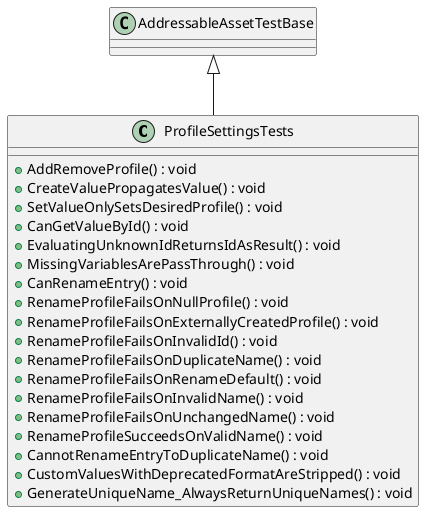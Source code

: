 @startuml
class ProfileSettingsTests {
    + AddRemoveProfile() : void
    + CreateValuePropagatesValue() : void
    + SetValueOnlySetsDesiredProfile() : void
    + CanGetValueById() : void
    + EvaluatingUnknownIdReturnsIdAsResult() : void
    + MissingVariablesArePassThrough() : void
    + CanRenameEntry() : void
    + RenameProfileFailsOnNullProfile() : void
    + RenameProfileFailsOnExternallyCreatedProfile() : void
    + RenameProfileFailsOnInvalidId() : void
    + RenameProfileFailsOnDuplicateName() : void
    + RenameProfileFailsOnRenameDefault() : void
    + RenameProfileFailsOnInvalidName() : void
    + RenameProfileFailsOnUnchangedName() : void
    + RenameProfileSucceedsOnValidName() : void
    + CannotRenameEntryToDuplicateName() : void
    + CustomValuesWithDeprecatedFormatAreStripped() : void
    + GenerateUniqueName_AlwaysReturnUniqueNames() : void
}
AddressableAssetTestBase <|-- ProfileSettingsTests
@enduml

